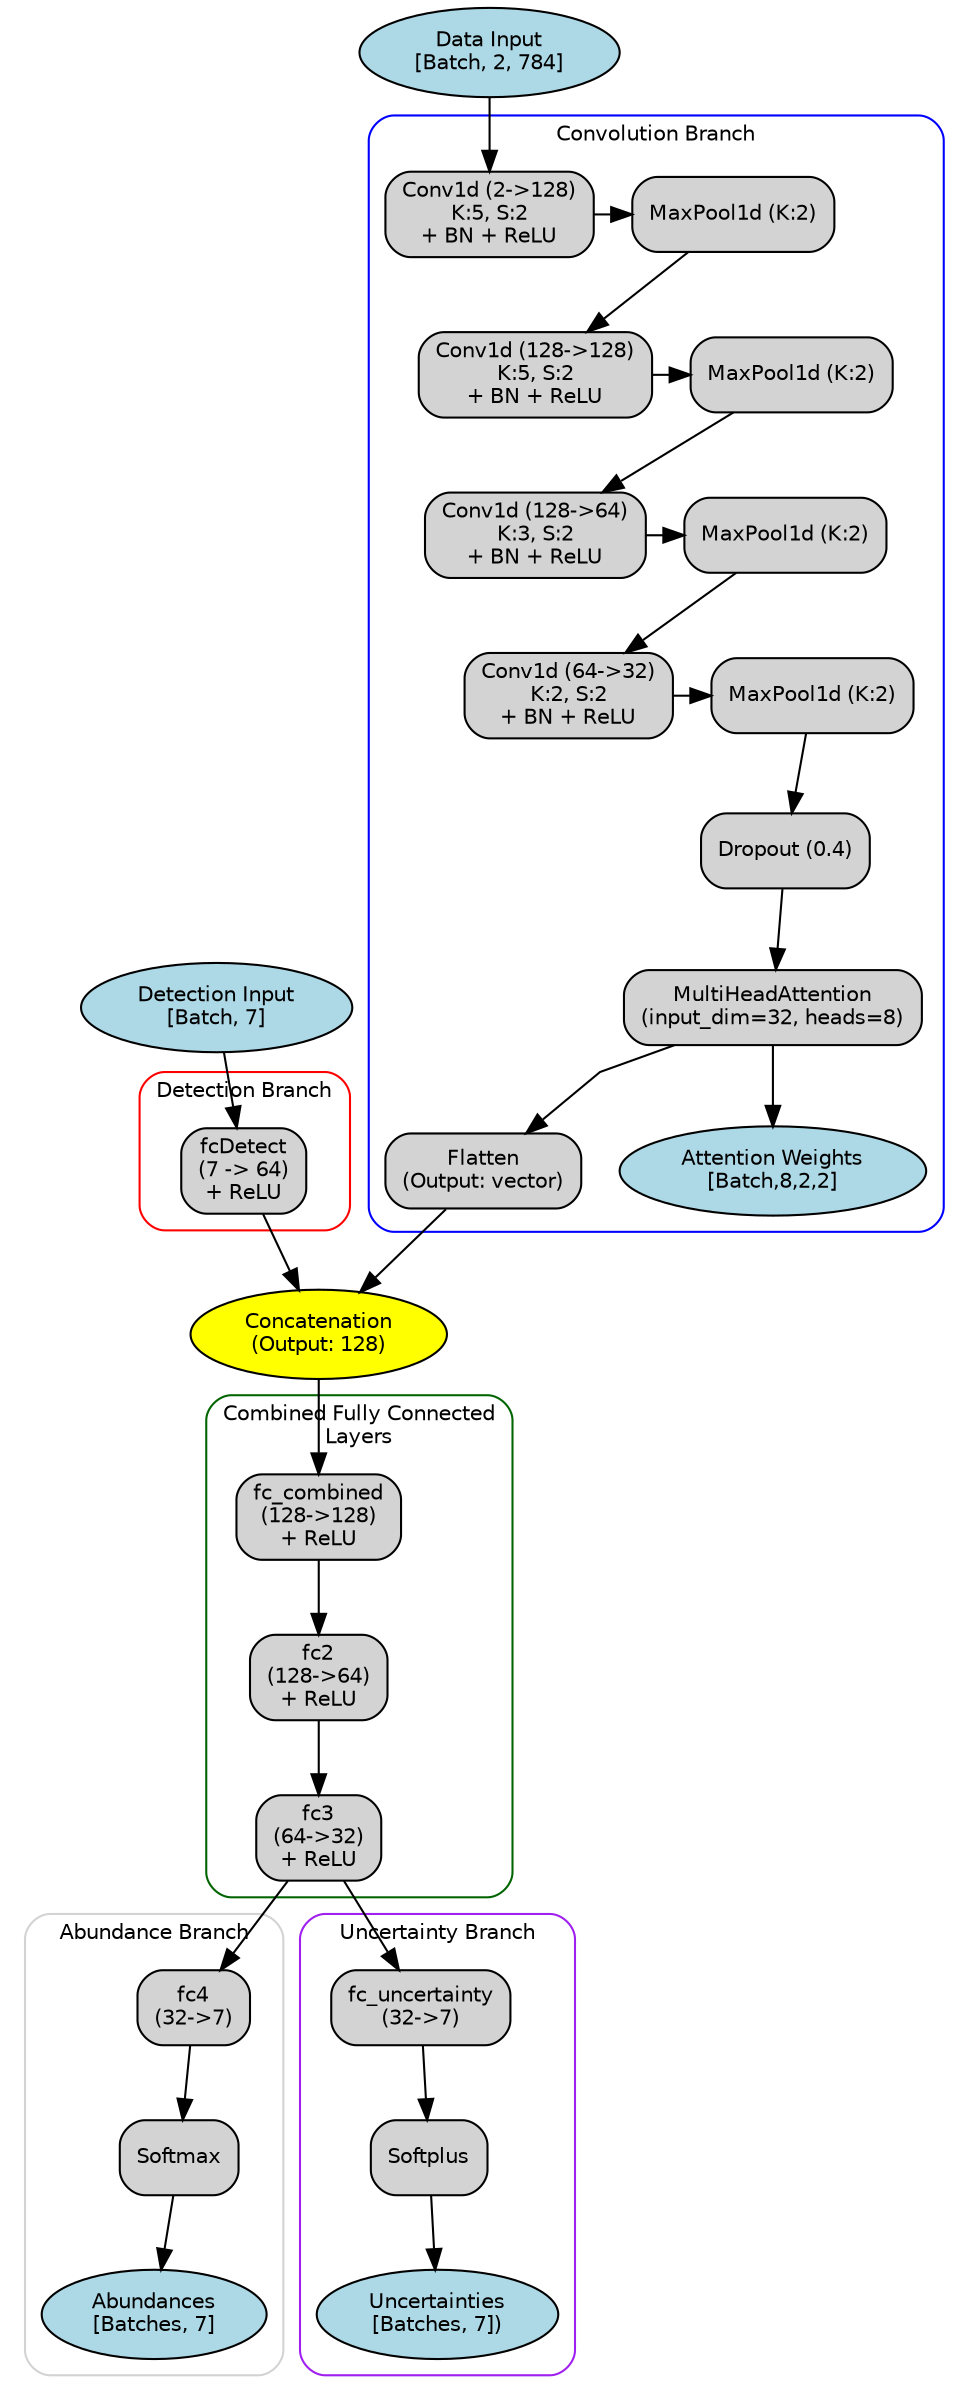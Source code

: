 digraph AbundanceModel {
    // Global settings
    rankdir=TB;
    fontsize=10;
    fontname="Helvetica";
    splines=polyline;

    // Global node styling
    node [shape=box, style="rounded,filled", fontname="Helvetica", fontsize=10];

    // ==== Input Nodes ====
    DetectionInput [label="Detection Input\n[Batch, 7]", shape=oval, fillcolor=lightblue];
    DataInput [label="Data Input\n[Batch, 2, 784]", shape=oval, fillcolor=lightblue];


    // ==== Detection Branch ====
    subgraph cluster_detect {
    label = "Detection Branch";
    style = rounded;
    color = red;

    fcDetect [label="fcDetect\n(7 -> 64)\n+ ReLU"];
    }

    // ==== Convolution Branch ====
    subgraph cluster_conv {
        label = "Convolution Branch";
        style = rounded;
        color = blue;

        conv1 [label="Conv1d (2->128)\nK:5, S:2\n+ BN + ReLU"];
        pool1 [label="MaxPool1d (K:2)"];

        conv2 [label="Conv1d (128->128)\nK:5, S:2\n+ BN + ReLU"];
        pool2 [label="MaxPool1d (K:2)"];

        conv3 [label="Conv1d (128->64)\nK:3, S:2\n+ BN + ReLU"];
        pool3 [label="MaxPool1d (K:2)"];

        conv4 [label="Conv1d (64->32)\nK:2, S:2\n+ BN + ReLU"];
        pool4 [label="MaxPool1d (K:2)"];

        dropout1 [label="Dropout (0.4)"];

        attention [label="MultiHeadAttention\n(input_dim=32, heads=8)"];
        flatten [label="Flatten\n(Output: vector)"];

        attentionWeight [label="Attention Weights\n[Batch,8,2,2]", shape=oval, fillcolor=lightblue];


        // Arrange conv layer pairs in two columns
        { rank = same; conv1; pool1; }
        { rank = same; conv2; pool2; }
        { rank = same; conv3; pool3; }
        { rank = same; conv4; pool4; }

        // Vertical invisible edges to keep alignment

        // Visible internal connections
        conv1 -> pool1;
        pool1 -> conv2;
        conv2 -> pool2;
        pool2 -> conv3;
        conv3 -> pool3;
        pool3 -> conv4;
        conv4 -> pool4;

        // After conv blocks
        pool4 -> dropout1;
        dropout1 -> attention;
        attention -> flatten;
        attention -> attentionWeight;
    }

    // ==== Concatenation & Combined Layers ====
    // Represent concatenation of detection and conv branches
    combined [shape=ellipse, label="Concatenation\n(Output: 128)", style="filled", fillcolor=yellow];

    subgraph cluster_comb {
        label = "Combined Fully Connected\nLayers";
        labeljust="c"; // Center-align the label
        style = rounded;
        color = darkgreen;

        fc_combined [label="fc_combined\n(128->128)\n+ ReLU"];
        fc2 [label="fc2\n(128->64)\n+ ReLU"];
        fc3 [label="fc3\n(64->32)\n+ ReLU"];
    }

        // ==== Output Branches ====
    subgraph cluster_abundance {
        label = "Abundance Branch";
        labeljust="c"; 
        style = rounded;
        color = lightgrey;

        fc4 [label="fc4\n(32->7)"];
        softmax [label="Softmax"];
        Abundances [label="Abundances\n[Batches, 7]", shape=oval, fillcolor=lightblue];
    }

    subgraph cluster_uncertainty {
        label = "Uncertainty Branch";
        labeljust="c";
        style = rounded;
        color = purple;

        fc_uncertainty [label="fc_uncertainty\n(32->7)"];
        softplus [label="Softplus"];
        Uncertainties [label="Uncertainties\n[Batches, 7])", shape=oval, fillcolor=lightblue];
    }

    // ==== Connections ====
    // Input connections
    DetectionInput -> fcDetect;
    DataInput -> conv1;

    // Convolution branch flow (already defined inside cluster_conv)

    // Connect outputs from each branch to concatenation node
    fcDetect -> combined
    flatten -> combined 

    // Combined fully connected layers
    combined -> fc_combined;
    fc_combined -> fc2;
    fc2 -> fc3;

    // Branching into abundance and uncertainty paths
    fc3 -> fc4;
    fc4 -> softmax;
    softmax -> Abundances;

    fc3 -> fc_uncertainty;
    fc_uncertainty -> softplus;
    softplus -> Uncertainties;
}

